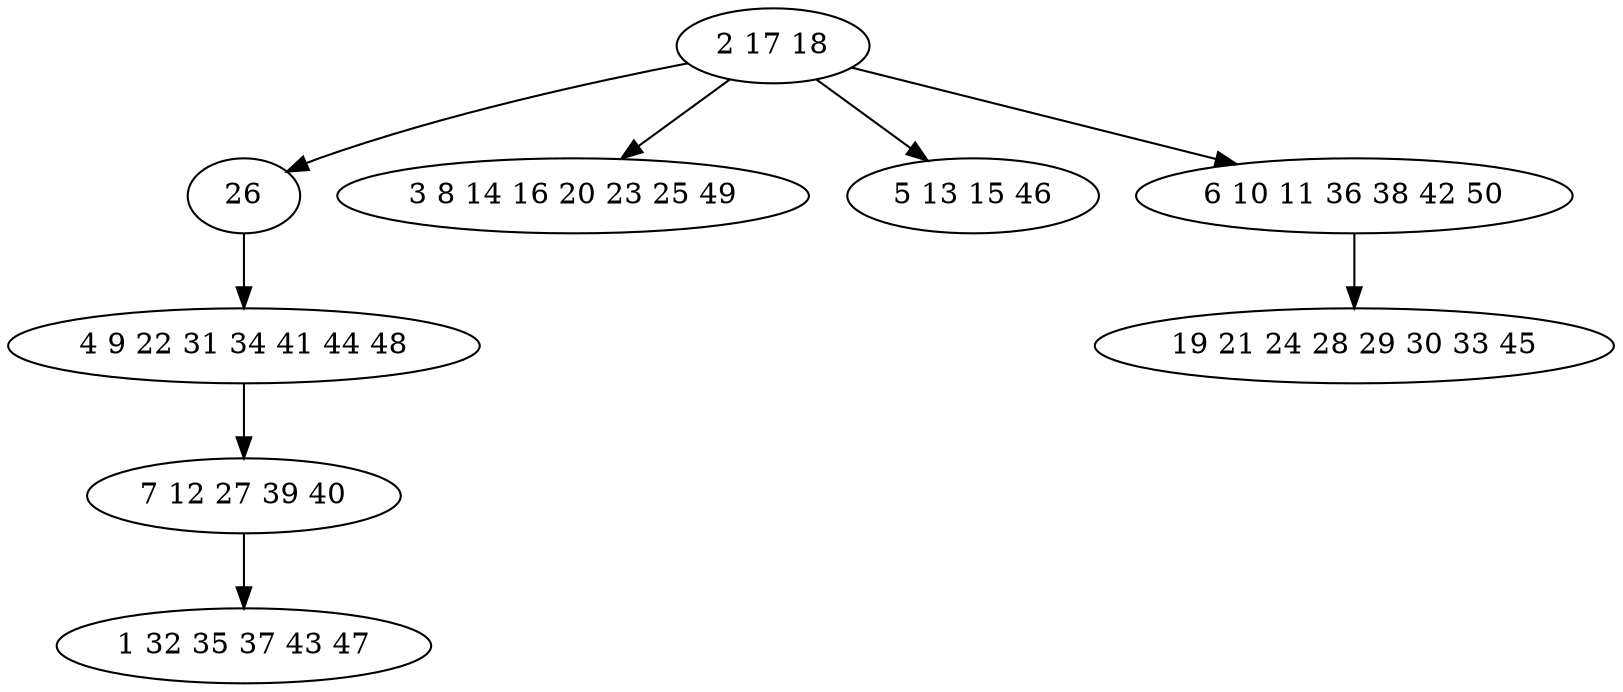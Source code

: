 digraph true_tree {
	"0" -> "1"
	"0" -> "2"
	"0" -> "3"
	"1" -> "4"
	"0" -> "5"
	"4" -> "6"
	"5" -> "7"
	"6" -> "8"
	"0" [label="2 17 18"];
	"1" [label="26"];
	"2" [label="3 8 14 16 20 23 25 49"];
	"3" [label="5 13 15 46"];
	"4" [label="4 9 22 31 34 41 44 48"];
	"5" [label="6 10 11 36 38 42 50"];
	"6" [label="7 12 27 39 40"];
	"7" [label="19 21 24 28 29 30 33 45"];
	"8" [label="1 32 35 37 43 47"];
}
